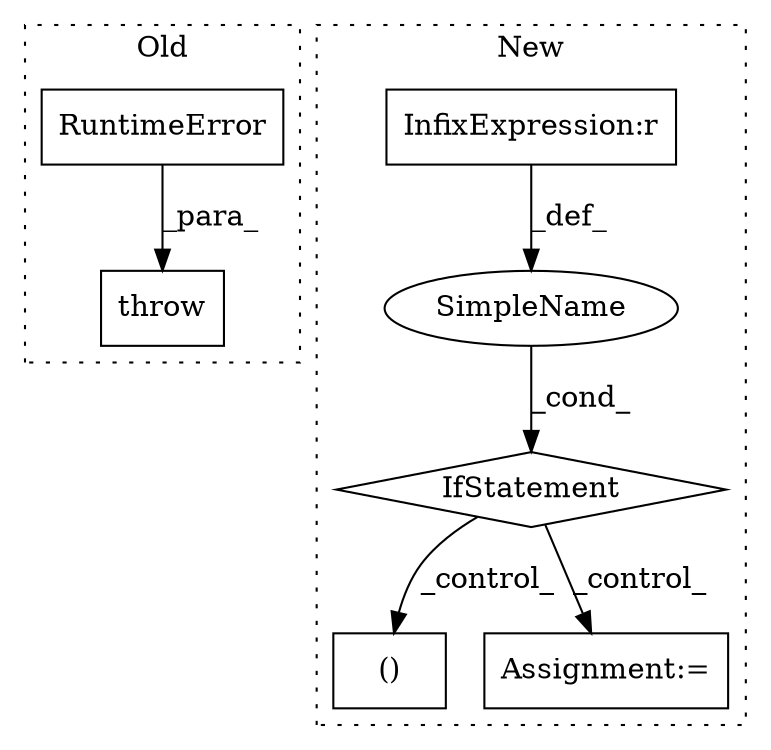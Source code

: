 digraph G {
subgraph cluster0 {
1 [label="RuntimeError" a="32" s="5954,6022" l="13,1" shape="box"];
3 [label="throw" a="53" s="5948" l="6" shape="box"];
label = "Old";
style="dotted";
}
subgraph cluster1 {
2 [label="()" a="106" s="6801" l="29" shape="box"];
4 [label="IfStatement" a="25" s="6386,6404" l="4,2" shape="diamond"];
5 [label="SimpleName" a="42" s="" l="" shape="ellipse"];
6 [label="InfixExpression:r" a="27" s="6396" l="4" shape="box"];
7 [label="Assignment:=" a="7" s="6830" l="2" shape="box"];
label = "New";
style="dotted";
}
1 -> 3 [label="_para_"];
4 -> 7 [label="_control_"];
4 -> 2 [label="_control_"];
5 -> 4 [label="_cond_"];
6 -> 5 [label="_def_"];
}